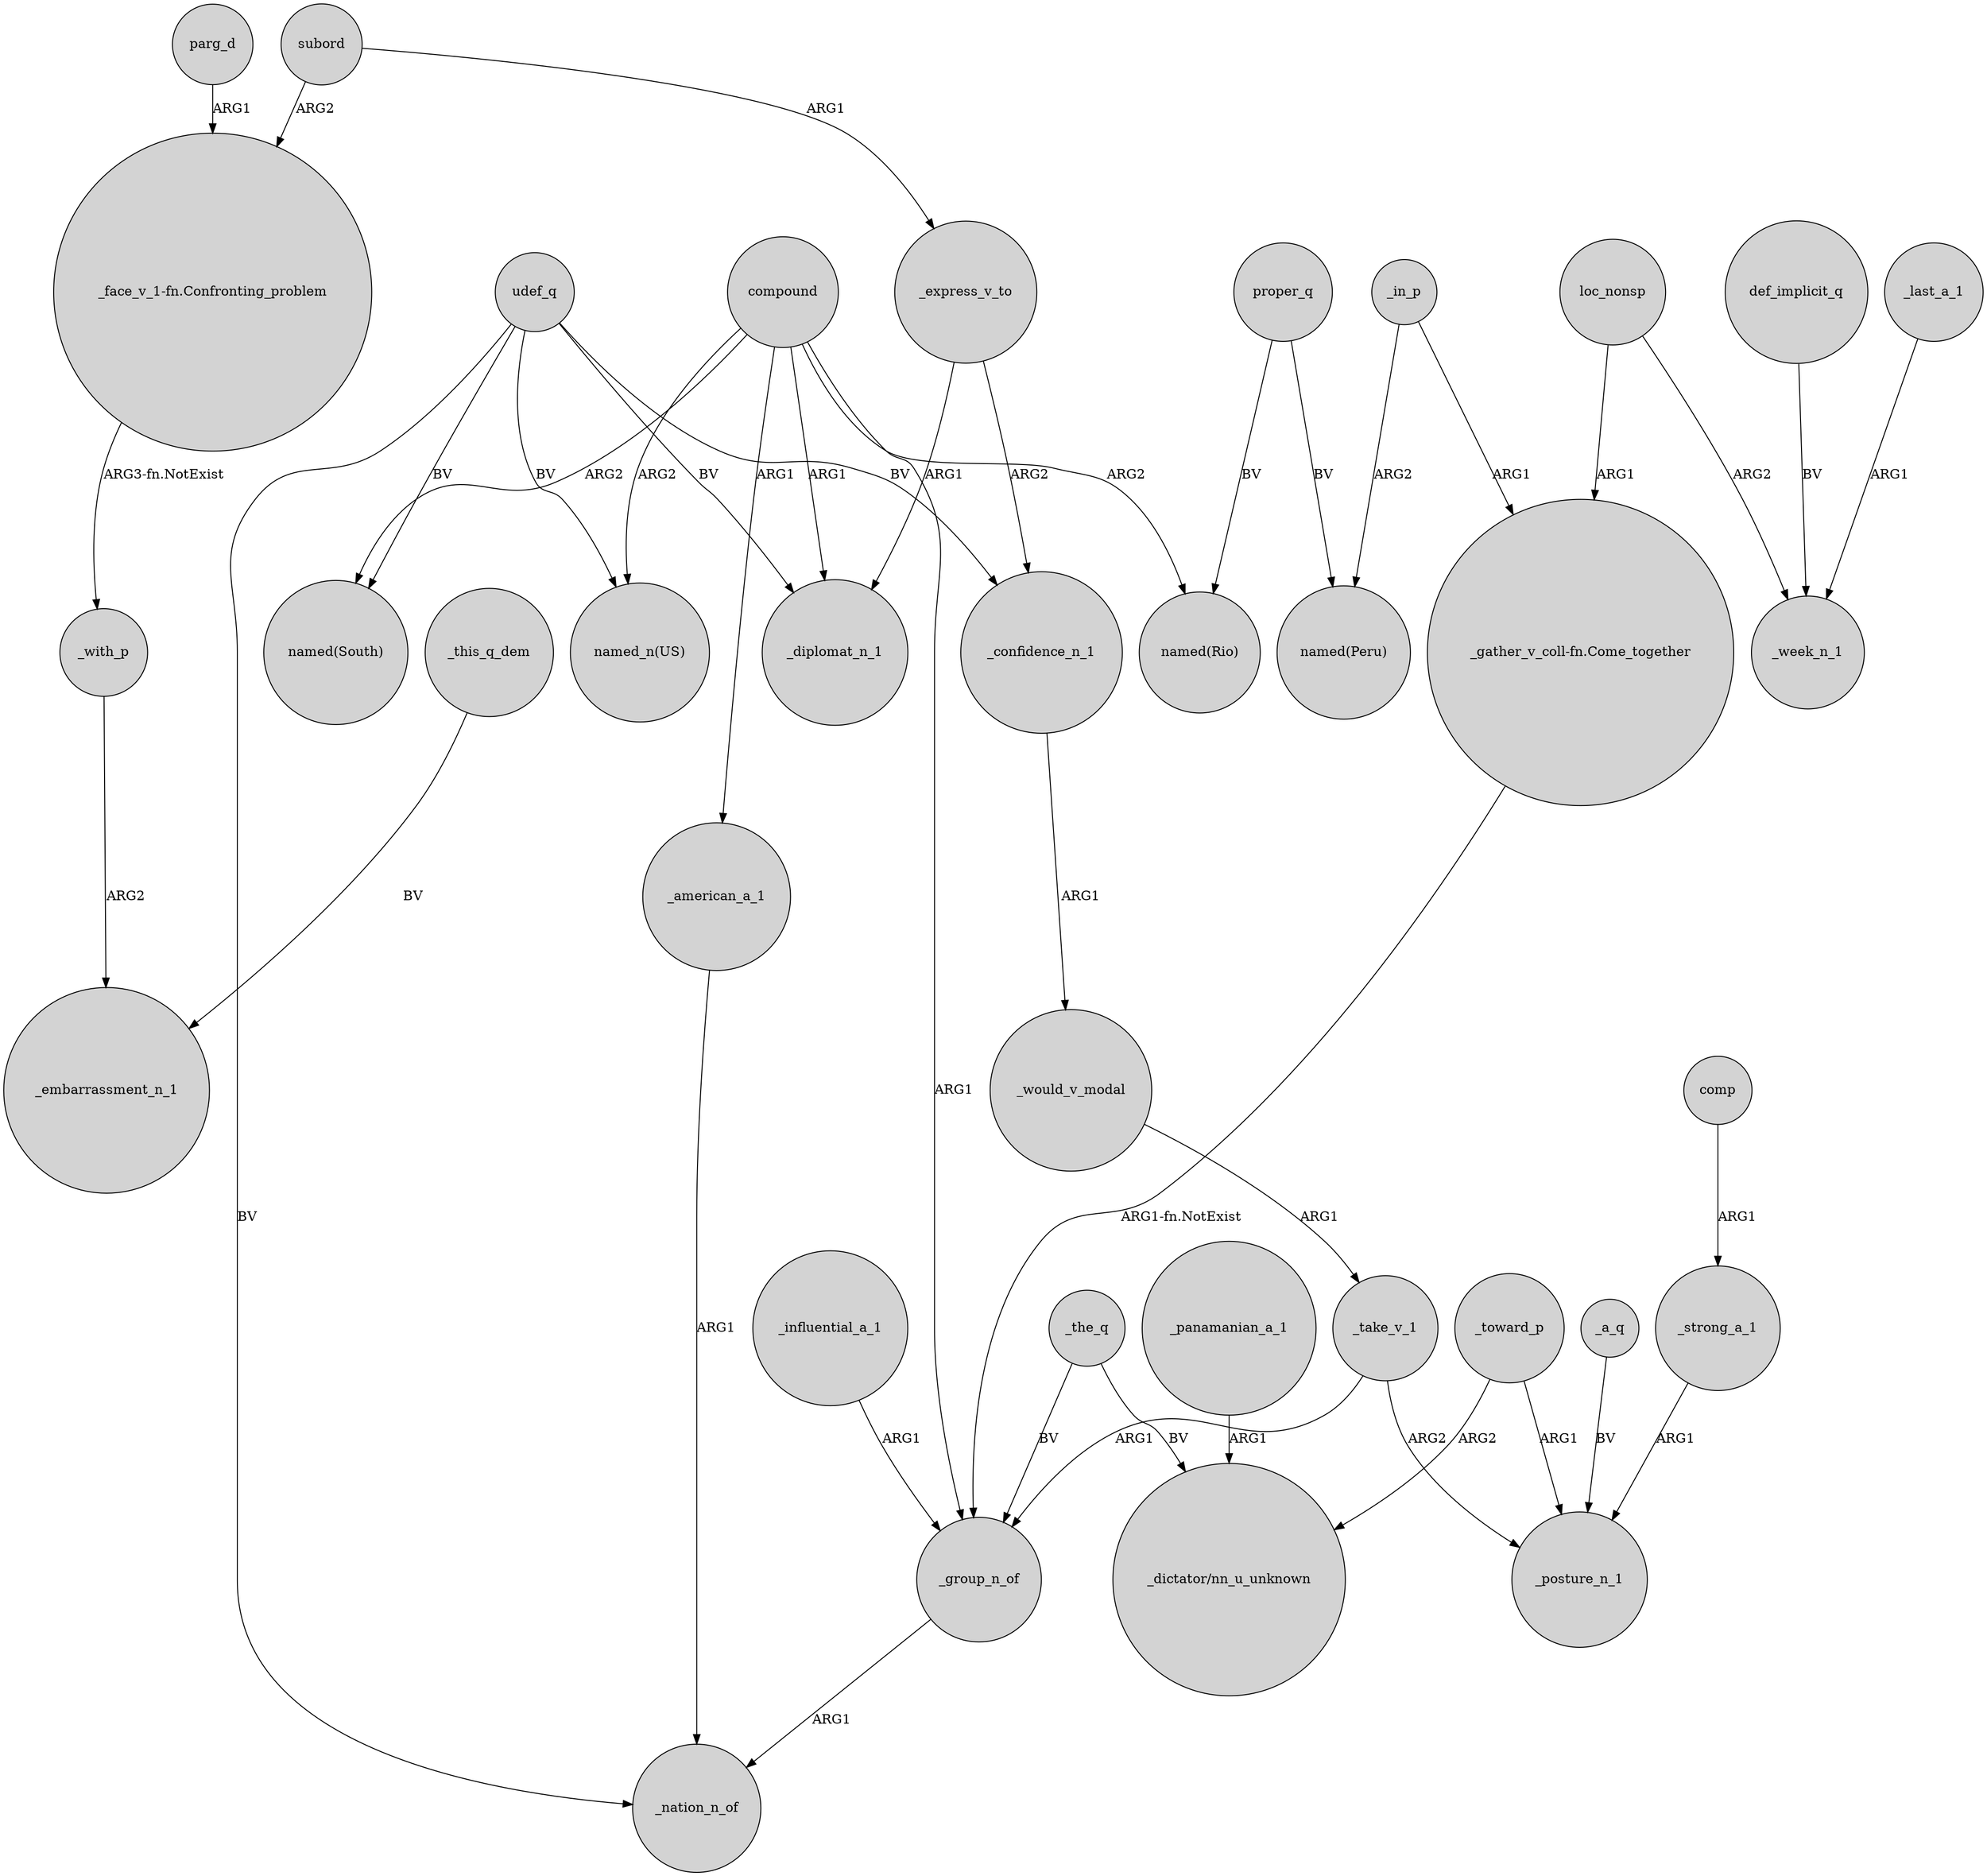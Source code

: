 digraph {
	node [shape=circle style=filled]
	_with_p -> _embarrassment_n_1 [label=ARG2]
	_a_q -> _posture_n_1 [label=BV]
	compound -> "named(South)" [label=ARG2]
	_the_q -> "_dictator/nn_u_unknown" [label=BV]
	udef_q -> "named_n(US)" [label=BV]
	udef_q -> _diplomat_n_1 [label=BV]
	def_implicit_q -> _week_n_1 [label=BV]
	"_gather_v_coll-fn.Come_together" -> _group_n_of [label="ARG1-fn.NotExist"]
	subord -> _express_v_to [label=ARG1]
	proper_q -> "named(Peru)" [label=BV]
	compound -> _diplomat_n_1 [label=ARG1]
	_would_v_modal -> _take_v_1 [label=ARG1]
	_group_n_of -> _nation_n_of [label=ARG1]
	compound -> _american_a_1 [label=ARG1]
	_the_q -> _group_n_of [label=BV]
	_take_v_1 -> _posture_n_1 [label=ARG2]
	compound -> "named_n(US)" [label=ARG2]
	_toward_p -> "_dictator/nn_u_unknown" [label=ARG2]
	_confidence_n_1 -> _would_v_modal [label=ARG1]
	parg_d -> "_face_v_1-fn.Confronting_problem" [label=ARG1]
	udef_q -> "named(South)" [label=BV]
	_express_v_to -> _confidence_n_1 [label=ARG2]
	comp -> _strong_a_1 [label=ARG1]
	_toward_p -> _posture_n_1 [label=ARG1]
	_panamanian_a_1 -> "_dictator/nn_u_unknown" [label=ARG1]
	loc_nonsp -> _week_n_1 [label=ARG2]
	udef_q -> _nation_n_of [label=BV]
	_this_q_dem -> _embarrassment_n_1 [label=BV]
	_in_p -> "named(Peru)" [label=ARG2]
	udef_q -> _confidence_n_1 [label=BV]
	_last_a_1 -> _week_n_1 [label=ARG1]
	subord -> "_face_v_1-fn.Confronting_problem" [label=ARG2]
	loc_nonsp -> "_gather_v_coll-fn.Come_together" [label=ARG1]
	_strong_a_1 -> _posture_n_1 [label=ARG1]
	_influential_a_1 -> _group_n_of [label=ARG1]
	_american_a_1 -> _nation_n_of [label=ARG1]
	"_face_v_1-fn.Confronting_problem" -> _with_p [label="ARG3-fn.NotExist"]
	compound -> "named(Rio)" [label=ARG2]
	_in_p -> "_gather_v_coll-fn.Come_together" [label=ARG1]
	_express_v_to -> _diplomat_n_1 [label=ARG1]
	compound -> _group_n_of [label=ARG1]
	_take_v_1 -> _group_n_of [label=ARG1]
	proper_q -> "named(Rio)" [label=BV]
}
